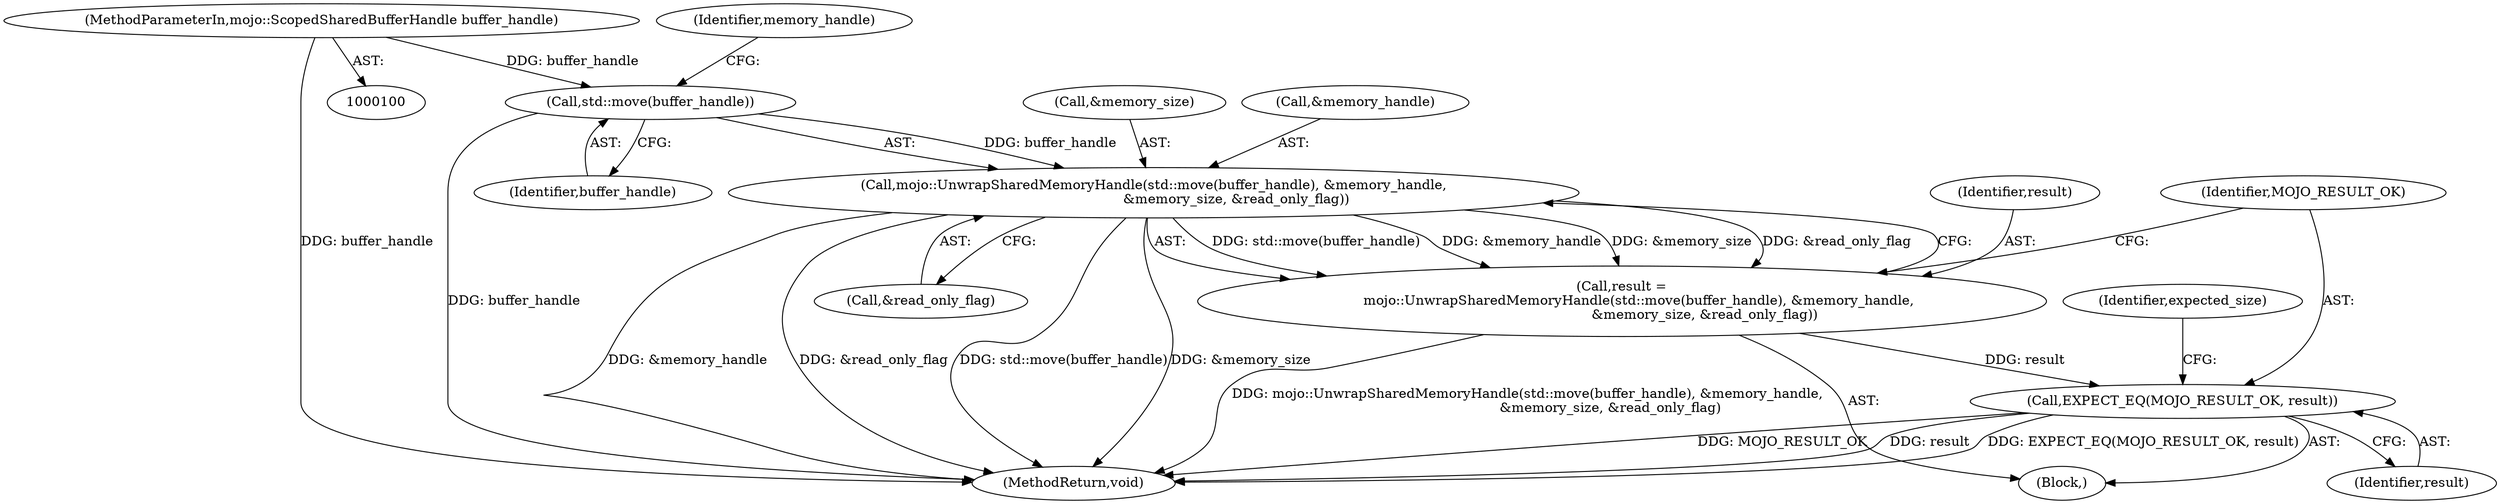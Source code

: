 digraph "1_Chrome_673ce95d481ea9368c4d4d43ac756ba1d6d9e608_20@API" {
"1000118" [label="(Call,std::move(buffer_handle))"];
"1000101" [label="(MethodParameterIn,mojo::ScopedSharedBufferHandle buffer_handle)"];
"1000117" [label="(Call,mojo::UnwrapSharedMemoryHandle(std::move(buffer_handle), &memory_handle,\n                                       &memory_size, &read_only_flag))"];
"1000115" [label="(Call,result =\n        mojo::UnwrapSharedMemoryHandle(std::move(buffer_handle), &memory_handle,\n                                       &memory_size, &read_only_flag))"];
"1000126" [label="(Call,EXPECT_EQ(MOJO_RESULT_OK, result))"];
"1000122" [label="(Call,&memory_size)"];
"1000117" [label="(Call,mojo::UnwrapSharedMemoryHandle(std::move(buffer_handle), &memory_handle,\n                                       &memory_size, &read_only_flag))"];
"1000119" [label="(Identifier,buffer_handle)"];
"1000115" [label="(Call,result =\n        mojo::UnwrapSharedMemoryHandle(std::move(buffer_handle), &memory_handle,\n                                       &memory_size, &read_only_flag))"];
"1000126" [label="(Call,EXPECT_EQ(MOJO_RESULT_OK, result))"];
"1000124" [label="(Call,&read_only_flag)"];
"1000135" [label="(MethodReturn,void)"];
"1000118" [label="(Call,std::move(buffer_handle))"];
"1000127" [label="(Identifier,MOJO_RESULT_OK)"];
"1000101" [label="(MethodParameterIn,mojo::ScopedSharedBufferHandle buffer_handle)"];
"1000128" [label="(Identifier,result)"];
"1000116" [label="(Identifier,result)"];
"1000130" [label="(Identifier,expected_size)"];
"1000121" [label="(Identifier,memory_handle)"];
"1000120" [label="(Call,&memory_handle)"];
"1000104" [label="(Block,)"];
"1000118" -> "1000117"  [label="AST: "];
"1000118" -> "1000119"  [label="CFG: "];
"1000119" -> "1000118"  [label="AST: "];
"1000121" -> "1000118"  [label="CFG: "];
"1000118" -> "1000135"  [label="DDG: buffer_handle"];
"1000118" -> "1000117"  [label="DDG: buffer_handle"];
"1000101" -> "1000118"  [label="DDG: buffer_handle"];
"1000101" -> "1000100"  [label="AST: "];
"1000101" -> "1000135"  [label="DDG: buffer_handle"];
"1000117" -> "1000115"  [label="AST: "];
"1000117" -> "1000124"  [label="CFG: "];
"1000120" -> "1000117"  [label="AST: "];
"1000122" -> "1000117"  [label="AST: "];
"1000124" -> "1000117"  [label="AST: "];
"1000115" -> "1000117"  [label="CFG: "];
"1000117" -> "1000135"  [label="DDG: std::move(buffer_handle)"];
"1000117" -> "1000135"  [label="DDG: &memory_size"];
"1000117" -> "1000135"  [label="DDG: &memory_handle"];
"1000117" -> "1000135"  [label="DDG: &read_only_flag"];
"1000117" -> "1000115"  [label="DDG: std::move(buffer_handle)"];
"1000117" -> "1000115"  [label="DDG: &memory_handle"];
"1000117" -> "1000115"  [label="DDG: &memory_size"];
"1000117" -> "1000115"  [label="DDG: &read_only_flag"];
"1000115" -> "1000104"  [label="AST: "];
"1000116" -> "1000115"  [label="AST: "];
"1000127" -> "1000115"  [label="CFG: "];
"1000115" -> "1000135"  [label="DDG: mojo::UnwrapSharedMemoryHandle(std::move(buffer_handle), &memory_handle,\n                                       &memory_size, &read_only_flag)"];
"1000115" -> "1000126"  [label="DDG: result"];
"1000126" -> "1000104"  [label="AST: "];
"1000126" -> "1000128"  [label="CFG: "];
"1000127" -> "1000126"  [label="AST: "];
"1000128" -> "1000126"  [label="AST: "];
"1000130" -> "1000126"  [label="CFG: "];
"1000126" -> "1000135"  [label="DDG: MOJO_RESULT_OK"];
"1000126" -> "1000135"  [label="DDG: result"];
"1000126" -> "1000135"  [label="DDG: EXPECT_EQ(MOJO_RESULT_OK, result)"];
}
